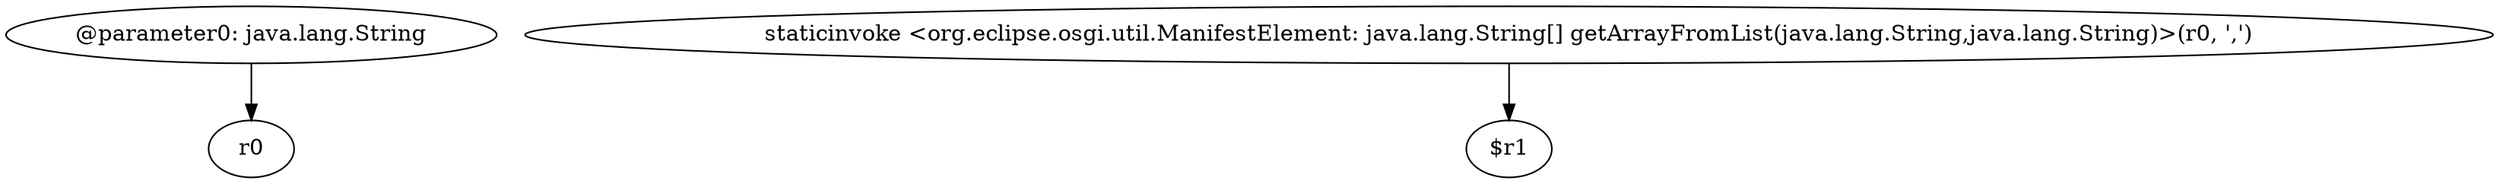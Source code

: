 digraph g {
0[label="@parameter0: java.lang.String"]
1[label="r0"]
0->1[label=""]
2[label="staticinvoke <org.eclipse.osgi.util.ManifestElement: java.lang.String[] getArrayFromList(java.lang.String,java.lang.String)>(r0, ',')"]
3[label="$r1"]
2->3[label=""]
}